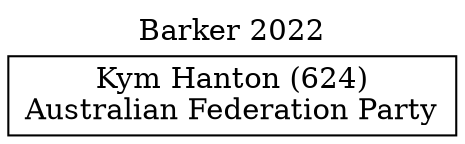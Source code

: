 // House preference flow
digraph "Kym Hanton (624)_Barker_2022" {
	graph [label="Barker 2022" labelloc=t mclimit=10]
	node [shape=box]
	"Kym Hanton (624)" [label="Kym Hanton (624)
Australian Federation Party"]
}
